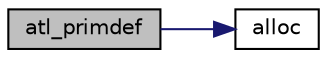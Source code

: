 digraph "atl_primdef"
{
  edge [fontname="Helvetica",fontsize="10",labelfontname="Helvetica",labelfontsize="10"];
  node [fontname="Helvetica",fontsize="10",shape=record];
  rankdir="LR";
  Node83 [label="atl_primdef",height=0.2,width=0.4,color="black", fillcolor="grey75", style="filled", fontcolor="black"];
  Node83 -> Node84 [color="midnightblue",fontsize="10",style="solid",fontname="Helvetica"];
  Node84 [label="alloc",height=0.2,width=0.4,color="black", fillcolor="white", style="filled",URL="$FreeRTOS_2atlast_8c.html#a6382881c465296b6d9e6b65f99c65ea9"];
}

